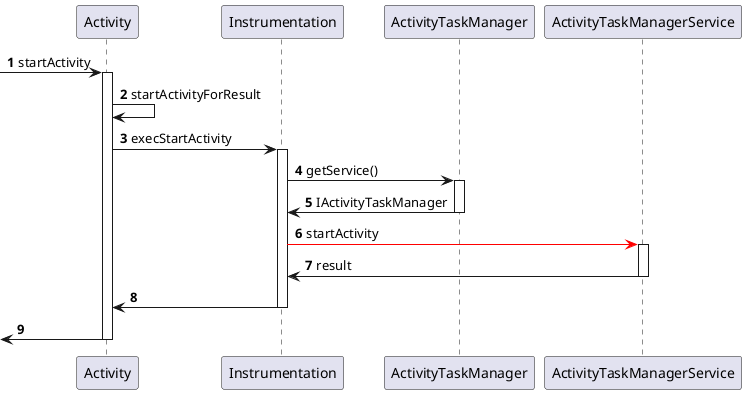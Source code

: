 @startuml
'https://plantuml.com/sequence-diagram

autonumber
 -> Activity: startActivity
    activate Activity

    Activity -> Activity : startActivityForResult

    Activity -> Instrumentation : execStartActivity
        activate Instrumentation

    Instrumentation -> ActivityTaskManager : getService()
        activate ActivityTaskManager
    ActivityTaskManager -> Instrumentation : IActivityTaskManager
        deactivate ActivityTaskManager
    Instrumentation -[#FF0000]> ActivityTaskManagerService : startActivity
        activate ActivityTaskManagerService
    ActivityTaskManagerService -> Instrumentation : result
        deactivate ActivityTaskManagerService
    Instrumentation -> Activity
        deactivate Instrumentation

<- Activity
    deactivate Activity
@enduml